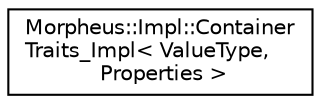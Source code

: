 digraph "Graphical Class Hierarchy"
{
 // LATEX_PDF_SIZE
  edge [fontname="Helvetica",fontsize="10",labelfontname="Helvetica",labelfontsize="10"];
  node [fontname="Helvetica",fontsize="10",shape=record];
  rankdir="LR";
  Node0 [label="Morpheus::Impl::Container\lTraits_Impl\< ValueType,\l Properties \>",height=0.2,width=0.4,color="black", fillcolor="white", style="filled",URL="$structMorpheus_1_1Impl_1_1ContainerTraits__Impl.html",tooltip=" "];
}
